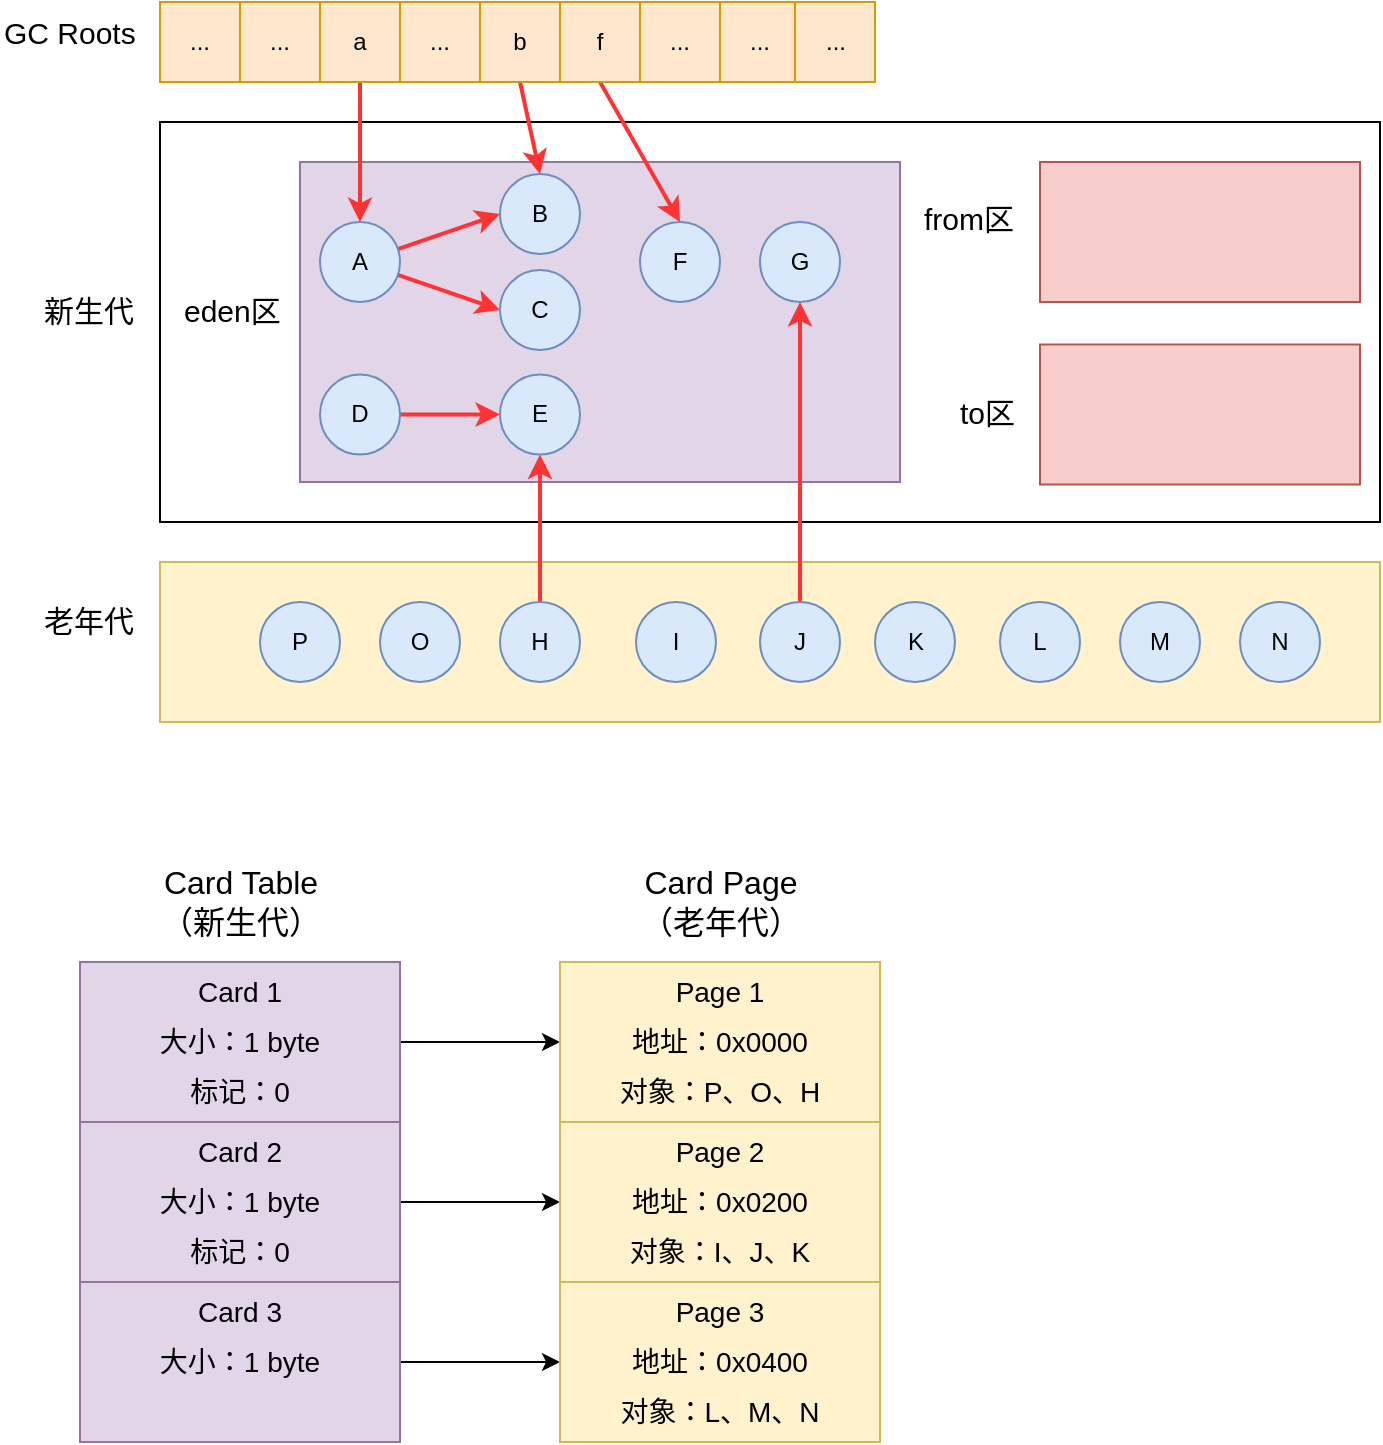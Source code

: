 <mxfile version="15.9.4" type="github">
  <diagram id="aEH5jACzizUmpTFPgsy2" name="Page-1">
    <mxGraphModel dx="865" dy="-1882" grid="1" gridSize="10" guides="1" tooltips="1" connect="1" arrows="1" fold="1" page="1" pageScale="1" pageWidth="827" pageHeight="1169" math="0" shadow="0">
      <root>
        <mxCell id="0" />
        <mxCell id="1" parent="0" />
        <mxCell id="94sb1XKq-b2Q2E7zpPsR-17" value="&lt;div style=&quot;text-align: right&quot;&gt;&lt;span style=&quot;font-size: 15px&quot;&gt;老年代&lt;/span&gt;&lt;/div&gt;" style="text;whiteSpace=wrap;html=1;" parent="1" vertex="1">
          <mxGeometry x="60" y="2653.75" width="50" height="32.5" as="geometry" />
        </mxCell>
        <mxCell id="94sb1XKq-b2Q2E7zpPsR-19" value="" style="rounded=0;whiteSpace=wrap;html=1;" parent="1" vertex="1">
          <mxGeometry x="120" y="2420" width="610" height="200" as="geometry" />
        </mxCell>
        <mxCell id="94sb1XKq-b2Q2E7zpPsR-20" value="&lt;div style=&quot;text-align: right&quot;&gt;&lt;span style=&quot;font-size: 15px&quot;&gt;新生代&lt;/span&gt;&lt;/div&gt;" style="text;whiteSpace=wrap;html=1;" parent="1" vertex="1">
          <mxGeometry x="60" y="2498.75" width="50" height="32.5" as="geometry" />
        </mxCell>
        <mxCell id="94sb1XKq-b2Q2E7zpPsR-21" value="&lt;div style=&quot;text-align: right&quot;&gt;&lt;span style=&quot;font-size: 15px&quot;&gt;eden区&lt;/span&gt;&lt;/div&gt;" style="text;whiteSpace=wrap;html=1;" parent="1" vertex="1">
          <mxGeometry x="130" y="2498.75" width="55" height="32.5" as="geometry" />
        </mxCell>
        <mxCell id="94sb1XKq-b2Q2E7zpPsR-30" value="&lt;div style=&quot;text-align: right&quot;&gt;&lt;span style=&quot;font-size: 15px&quot;&gt;from区&lt;/span&gt;&lt;/div&gt;" style="text;whiteSpace=wrap;html=1;" parent="1" vertex="1">
          <mxGeometry x="500" y="2453.13" width="47.5" height="32.5" as="geometry" />
        </mxCell>
        <mxCell id="94sb1XKq-b2Q2E7zpPsR-31" value="&lt;div style=&quot;text-align: right&quot;&gt;&lt;span style=&quot;font-size: 15px&quot;&gt;to区&lt;/span&gt;&lt;/div&gt;" style="text;whiteSpace=wrap;html=1;" parent="1" vertex="1">
          <mxGeometry x="517.5" y="2550" width="30" height="32.5" as="geometry" />
        </mxCell>
        <mxCell id="94sb1XKq-b2Q2E7zpPsR-56" value="" style="rounded=0;whiteSpace=wrap;html=1;fillColor=#fff2cc;strokeColor=#d6b656;" parent="1" vertex="1">
          <mxGeometry x="120" y="2640" width="610" height="80" as="geometry" />
        </mxCell>
        <mxCell id="94sb1XKq-b2Q2E7zpPsR-57" value="" style="rounded=0;whiteSpace=wrap;html=1;fillColor=#f8cecc;strokeColor=#b85450;" parent="1" vertex="1">
          <mxGeometry x="560" y="2440" width="160" height="70" as="geometry" />
        </mxCell>
        <mxCell id="94sb1XKq-b2Q2E7zpPsR-58" value="" style="rounded=0;whiteSpace=wrap;html=1;fillColor=#f8cecc;strokeColor=#b85450;" parent="1" vertex="1">
          <mxGeometry x="560" y="2531.25" width="160" height="70" as="geometry" />
        </mxCell>
        <mxCell id="94sb1XKq-b2Q2E7zpPsR-71" value="" style="rounded=0;whiteSpace=wrap;html=1;fillColor=#e1d5e7;strokeColor=#9673a6;" parent="1" vertex="1">
          <mxGeometry x="190" y="2440" width="300" height="160" as="geometry" />
        </mxCell>
        <mxCell id="94sb1XKq-b2Q2E7zpPsR-75" value="" style="rounded=0;orthogonalLoop=1;jettySize=auto;html=1;strokeColor=#FF3333;strokeWidth=2;entryX=0;entryY=0.5;entryDx=0;entryDy=0;" parent="1" source="94sb1XKq-b2Q2E7zpPsR-73" target="94sb1XKq-b2Q2E7zpPsR-74" edge="1">
          <mxGeometry relative="1" as="geometry" />
        </mxCell>
        <mxCell id="94sb1XKq-b2Q2E7zpPsR-78" style="rounded=0;orthogonalLoop=1;jettySize=auto;html=1;entryX=0;entryY=0.5;entryDx=0;entryDy=0;strokeColor=#FF3333;strokeWidth=2;" parent="1" source="94sb1XKq-b2Q2E7zpPsR-73" target="94sb1XKq-b2Q2E7zpPsR-76" edge="1">
          <mxGeometry relative="1" as="geometry" />
        </mxCell>
        <mxCell id="94sb1XKq-b2Q2E7zpPsR-73" value="A" style="ellipse;whiteSpace=wrap;html=1;aspect=fixed;fillColor=#dae8fc;strokeColor=#6c8ebf;" parent="1" vertex="1">
          <mxGeometry x="200" y="2470" width="40" height="40" as="geometry" />
        </mxCell>
        <mxCell id="94sb1XKq-b2Q2E7zpPsR-74" value="B" style="ellipse;whiteSpace=wrap;html=1;aspect=fixed;fillColor=#dae8fc;strokeColor=#6c8ebf;" parent="1" vertex="1">
          <mxGeometry x="290" y="2446" width="40" height="40" as="geometry" />
        </mxCell>
        <mxCell id="94sb1XKq-b2Q2E7zpPsR-76" value="C" style="ellipse;whiteSpace=wrap;html=1;aspect=fixed;fillColor=#dae8fc;strokeColor=#6c8ebf;" parent="1" vertex="1">
          <mxGeometry x="290" y="2494" width="40" height="40" as="geometry" />
        </mxCell>
        <mxCell id="94sb1XKq-b2Q2E7zpPsR-82" value="" style="edgeStyle=none;rounded=0;orthogonalLoop=1;jettySize=auto;html=1;strokeColor=#FF3333;strokeWidth=2;" parent="1" source="94sb1XKq-b2Q2E7zpPsR-79" target="94sb1XKq-b2Q2E7zpPsR-81" edge="1">
          <mxGeometry relative="1" as="geometry" />
        </mxCell>
        <mxCell id="94sb1XKq-b2Q2E7zpPsR-79" value="D" style="ellipse;whiteSpace=wrap;html=1;aspect=fixed;fillColor=#dae8fc;strokeColor=#6c8ebf;" parent="1" vertex="1">
          <mxGeometry x="200" y="2546.25" width="40" height="40" as="geometry" />
        </mxCell>
        <mxCell id="94sb1XKq-b2Q2E7zpPsR-81" value="E" style="ellipse;whiteSpace=wrap;html=1;aspect=fixed;fillColor=#dae8fc;strokeColor=#6c8ebf;" parent="1" vertex="1">
          <mxGeometry x="290" y="2546.25" width="40" height="40" as="geometry" />
        </mxCell>
        <mxCell id="94sb1XKq-b2Q2E7zpPsR-83" value="F" style="ellipse;whiteSpace=wrap;html=1;aspect=fixed;fillColor=#dae8fc;strokeColor=#6c8ebf;" parent="1" vertex="1">
          <mxGeometry x="360" y="2470" width="40" height="40" as="geometry" />
        </mxCell>
        <mxCell id="94sb1XKq-b2Q2E7zpPsR-84" value="G" style="ellipse;whiteSpace=wrap;html=1;aspect=fixed;fillColor=#dae8fc;strokeColor=#6c8ebf;" parent="1" vertex="1">
          <mxGeometry x="420" y="2470" width="40" height="40" as="geometry" />
        </mxCell>
        <mxCell id="94sb1XKq-b2Q2E7zpPsR-89" value="" style="edgeStyle=none;rounded=0;orthogonalLoop=1;jettySize=auto;html=1;strokeColor=#FF3333;strokeWidth=2;" parent="1" source="94sb1XKq-b2Q2E7zpPsR-85" target="94sb1XKq-b2Q2E7zpPsR-81" edge="1">
          <mxGeometry relative="1" as="geometry" />
        </mxCell>
        <mxCell id="94sb1XKq-b2Q2E7zpPsR-85" value="H" style="ellipse;whiteSpace=wrap;html=1;aspect=fixed;fillColor=#dae8fc;strokeColor=#6c8ebf;" parent="1" vertex="1">
          <mxGeometry x="290" y="2660" width="40" height="40" as="geometry" />
        </mxCell>
        <mxCell id="94sb1XKq-b2Q2E7zpPsR-86" value="I" style="ellipse;whiteSpace=wrap;html=1;aspect=fixed;fillColor=#dae8fc;strokeColor=#6c8ebf;" parent="1" vertex="1">
          <mxGeometry x="358" y="2660" width="40" height="40" as="geometry" />
        </mxCell>
        <mxCell id="94sb1XKq-b2Q2E7zpPsR-91" style="edgeStyle=none;rounded=0;orthogonalLoop=1;jettySize=auto;html=1;strokeColor=#FF3333;strokeWidth=2;entryX=0.5;entryY=1;entryDx=0;entryDy=0;" parent="1" source="94sb1XKq-b2Q2E7zpPsR-87" target="94sb1XKq-b2Q2E7zpPsR-84" edge="1">
          <mxGeometry relative="1" as="geometry" />
        </mxCell>
        <mxCell id="94sb1XKq-b2Q2E7zpPsR-87" value="J" style="ellipse;whiteSpace=wrap;html=1;aspect=fixed;fillColor=#dae8fc;strokeColor=#6c8ebf;" parent="1" vertex="1">
          <mxGeometry x="420" y="2660" width="40" height="40" as="geometry" />
        </mxCell>
        <mxCell id="94sb1XKq-b2Q2E7zpPsR-88" value="K" style="ellipse;whiteSpace=wrap;html=1;aspect=fixed;fillColor=#dae8fc;strokeColor=#6c8ebf;" parent="1" vertex="1">
          <mxGeometry x="477.5" y="2660" width="40" height="40" as="geometry" />
        </mxCell>
        <mxCell id="94sb1XKq-b2Q2E7zpPsR-92" value="&lt;div style=&quot;text-align: right&quot;&gt;&lt;span style=&quot;font-size: 15px&quot;&gt;GC Roots&lt;/span&gt;&lt;/div&gt;" style="text;whiteSpace=wrap;html=1;" parent="1" vertex="1">
          <mxGeometry x="40" y="2360" width="70" height="32.5" as="geometry" />
        </mxCell>
        <mxCell id="94sb1XKq-b2Q2E7zpPsR-99" style="edgeStyle=none;rounded=0;orthogonalLoop=1;jettySize=auto;html=1;entryX=0.5;entryY=0;entryDx=0;entryDy=0;strokeColor=#FF3333;strokeWidth=2;exitX=0.5;exitY=1;exitDx=0;exitDy=0;" parent="1" source="94sb1XKq-b2Q2E7zpPsR-93" target="94sb1XKq-b2Q2E7zpPsR-73" edge="1">
          <mxGeometry relative="1" as="geometry" />
        </mxCell>
        <mxCell id="94sb1XKq-b2Q2E7zpPsR-93" value="a" style="rounded=0;whiteSpace=wrap;html=1;fillColor=#ffe6cc;strokeColor=#d79b00;" parent="1" vertex="1">
          <mxGeometry x="200" y="2360" width="40" height="40" as="geometry" />
        </mxCell>
        <mxCell id="94sb1XKq-b2Q2E7zpPsR-100" style="edgeStyle=none;rounded=0;orthogonalLoop=1;jettySize=auto;html=1;entryX=0.5;entryY=0;entryDx=0;entryDy=0;strokeColor=#FF3333;strokeWidth=2;exitX=0.5;exitY=1;exitDx=0;exitDy=0;" parent="1" source="94sb1XKq-b2Q2E7zpPsR-97" target="94sb1XKq-b2Q2E7zpPsR-74" edge="1">
          <mxGeometry relative="1" as="geometry" />
        </mxCell>
        <mxCell id="94sb1XKq-b2Q2E7zpPsR-97" value="b" style="rounded=0;whiteSpace=wrap;html=1;fillColor=#ffe6cc;strokeColor=#d79b00;" parent="1" vertex="1">
          <mxGeometry x="280" y="2360" width="40" height="40" as="geometry" />
        </mxCell>
        <mxCell id="94sb1XKq-b2Q2E7zpPsR-102" style="edgeStyle=none;rounded=0;orthogonalLoop=1;jettySize=auto;html=1;entryX=0.5;entryY=0;entryDx=0;entryDy=0;strokeColor=#FF3333;strokeWidth=2;exitX=0.5;exitY=1;exitDx=0;exitDy=0;" parent="1" source="94sb1XKq-b2Q2E7zpPsR-98" target="94sb1XKq-b2Q2E7zpPsR-83" edge="1">
          <mxGeometry relative="1" as="geometry" />
        </mxCell>
        <mxCell id="94sb1XKq-b2Q2E7zpPsR-98" value="f" style="rounded=0;whiteSpace=wrap;html=1;fillColor=#ffe6cc;strokeColor=#d79b00;" parent="1" vertex="1">
          <mxGeometry x="320" y="2360" width="40" height="40" as="geometry" />
        </mxCell>
        <mxCell id="94sb1XKq-b2Q2E7zpPsR-103" value="..." style="rounded=0;whiteSpace=wrap;html=1;fillColor=#ffe6cc;strokeColor=#d79b00;" parent="1" vertex="1">
          <mxGeometry x="120" y="2360" width="40" height="40" as="geometry" />
        </mxCell>
        <mxCell id="94sb1XKq-b2Q2E7zpPsR-105" value="..." style="rounded=0;whiteSpace=wrap;html=1;fillColor=#ffe6cc;strokeColor=#d79b00;" parent="1" vertex="1">
          <mxGeometry x="160" y="2360" width="40" height="40" as="geometry" />
        </mxCell>
        <mxCell id="94sb1XKq-b2Q2E7zpPsR-106" value="..." style="rounded=0;whiteSpace=wrap;html=1;fillColor=#ffe6cc;strokeColor=#d79b00;" parent="1" vertex="1">
          <mxGeometry x="360" y="2360" width="40" height="40" as="geometry" />
        </mxCell>
        <mxCell id="94sb1XKq-b2Q2E7zpPsR-107" value="..." style="rounded=0;whiteSpace=wrap;html=1;fillColor=#ffe6cc;strokeColor=#d79b00;" parent="1" vertex="1">
          <mxGeometry x="400" y="2360" width="40" height="40" as="geometry" />
        </mxCell>
        <mxCell id="94sb1XKq-b2Q2E7zpPsR-108" value="..." style="rounded=0;whiteSpace=wrap;html=1;fillColor=#ffe6cc;strokeColor=#d79b00;" parent="1" vertex="1">
          <mxGeometry x="240" y="2360" width="40" height="40" as="geometry" />
        </mxCell>
        <mxCell id="94sb1XKq-b2Q2E7zpPsR-109" value="..." style="rounded=0;whiteSpace=wrap;html=1;fillColor=#ffe6cc;strokeColor=#d79b00;" parent="1" vertex="1">
          <mxGeometry x="437.5" y="2360" width="40" height="40" as="geometry" />
        </mxCell>
        <mxCell id="f14MvPXdAyqc0zy2qjfc-22" value="L&lt;span style=&quot;color: rgba(0 , 0 , 0 , 0) ; font-family: monospace ; font-size: 0px&quot;&gt;%3CmxGraphModel%3E%3Croot%3E%3CmxCell%20id%3D%220%22%2F%3E%3CmxCell%20id%3D%221%22%20parent%3D%220%22%2F%3E%3CmxCell%20id%3D%222%22%20value%3D%22H%22%20style%3D%22ellipse%3BwhiteSpace%3Dwrap%3Bhtml%3D1%3Baspect%3Dfixed%3BfillColor%3D%23dae8fc%3BstrokeColor%3D%236c8ebf%3B%22%20vertex%3D%221%22%20parent%3D%221%22%3E%3CmxGeometry%20x%3D%22290%22%20y%3D%222660%22%20width%3D%2240%22%20height%3D%2240%22%20as%3D%22geometry%22%2F%3E%3C%2FmxCell%3E%3C%2Froot%3E%3C%2FmxGraphModel%3E&lt;/span&gt;" style="ellipse;whiteSpace=wrap;html=1;aspect=fixed;fillColor=#dae8fc;strokeColor=#6c8ebf;" vertex="1" parent="1">
          <mxGeometry x="540" y="2660" width="40" height="40" as="geometry" />
        </mxCell>
        <mxCell id="f14MvPXdAyqc0zy2qjfc-23" value="M" style="ellipse;whiteSpace=wrap;html=1;aspect=fixed;fillColor=#dae8fc;strokeColor=#6c8ebf;" vertex="1" parent="1">
          <mxGeometry x="600" y="2660" width="40" height="40" as="geometry" />
        </mxCell>
        <mxCell id="f14MvPXdAyqc0zy2qjfc-24" value="N" style="ellipse;whiteSpace=wrap;html=1;aspect=fixed;fillColor=#dae8fc;strokeColor=#6c8ebf;" vertex="1" parent="1">
          <mxGeometry x="660" y="2660" width="40" height="40" as="geometry" />
        </mxCell>
        <mxCell id="f14MvPXdAyqc0zy2qjfc-25" value="O" style="ellipse;whiteSpace=wrap;html=1;aspect=fixed;fillColor=#dae8fc;strokeColor=#6c8ebf;" vertex="1" parent="1">
          <mxGeometry x="230" y="2660" width="40" height="40" as="geometry" />
        </mxCell>
        <mxCell id="f14MvPXdAyqc0zy2qjfc-26" value="P" style="ellipse;whiteSpace=wrap;html=1;aspect=fixed;fillColor=#dae8fc;strokeColor=#6c8ebf;" vertex="1" parent="1">
          <mxGeometry x="170" y="2660" width="40" height="40" as="geometry" />
        </mxCell>
        <mxCell id="f14MvPXdAyqc0zy2qjfc-74" style="edgeStyle=orthogonalEdgeStyle;rounded=0;orthogonalLoop=1;jettySize=auto;html=1;entryX=0;entryY=0.5;entryDx=0;entryDy=0;fontSize=14;" edge="1" parent="1" source="f14MvPXdAyqc0zy2qjfc-1" target="f14MvPXdAyqc0zy2qjfc-28">
          <mxGeometry relative="1" as="geometry" />
        </mxCell>
        <mxCell id="f14MvPXdAyqc0zy2qjfc-75" style="edgeStyle=orthogonalEdgeStyle;rounded=0;orthogonalLoop=1;jettySize=auto;html=1;entryX=0;entryY=0.5;entryDx=0;entryDy=0;fontSize=14;" edge="1" parent="1" source="f14MvPXdAyqc0zy2qjfc-51" target="f14MvPXdAyqc0zy2qjfc-65">
          <mxGeometry relative="1" as="geometry" />
        </mxCell>
        <mxCell id="f14MvPXdAyqc0zy2qjfc-76" style="edgeStyle=orthogonalEdgeStyle;rounded=0;orthogonalLoop=1;jettySize=auto;html=1;entryX=0;entryY=0.5;entryDx=0;entryDy=0;fontSize=14;" edge="1" parent="1" source="f14MvPXdAyqc0zy2qjfc-56" target="f14MvPXdAyqc0zy2qjfc-70">
          <mxGeometry relative="1" as="geometry" />
        </mxCell>
        <mxCell id="f14MvPXdAyqc0zy2qjfc-77" value="" style="group" vertex="1" connectable="0" parent="1">
          <mxGeometry x="320" y="2790" width="160" height="290" as="geometry" />
        </mxCell>
        <mxCell id="f14MvPXdAyqc0zy2qjfc-4" value="&lt;font style=&quot;font-size: 16px&quot;&gt;Card Page&lt;br&gt;（老年代）&lt;br&gt;&lt;/font&gt;" style="text;html=1;align=center;verticalAlign=middle;resizable=0;points=[];autosize=1;strokeColor=none;fillColor=none;" vertex="1" parent="f14MvPXdAyqc0zy2qjfc-77">
          <mxGeometry x="30" width="100" height="40" as="geometry" />
        </mxCell>
        <mxCell id="f14MvPXdAyqc0zy2qjfc-63" value="" style="group" vertex="1" connectable="0" parent="f14MvPXdAyqc0zy2qjfc-77">
          <mxGeometry y="50" width="160" height="80" as="geometry" />
        </mxCell>
        <mxCell id="f14MvPXdAyqc0zy2qjfc-28" value="" style="rounded=0;whiteSpace=wrap;html=1;fillColor=#fff2cc;strokeColor=#d6b656;" vertex="1" parent="f14MvPXdAyqc0zy2qjfc-63">
          <mxGeometry width="160" height="80" as="geometry" />
        </mxCell>
        <mxCell id="f14MvPXdAyqc0zy2qjfc-60" value="Page 1" style="text;html=1;strokeColor=none;fillColor=none;align=center;verticalAlign=middle;whiteSpace=wrap;rounded=0;fontSize=14;" vertex="1" parent="f14MvPXdAyqc0zy2qjfc-63">
          <mxGeometry x="50" width="60" height="30" as="geometry" />
        </mxCell>
        <mxCell id="f14MvPXdAyqc0zy2qjfc-61" value="地址：0x0000" style="text;html=1;strokeColor=none;fillColor=none;align=center;verticalAlign=middle;whiteSpace=wrap;rounded=0;fontSize=14;" vertex="1" parent="f14MvPXdAyqc0zy2qjfc-63">
          <mxGeometry x="30" y="25" width="100" height="30" as="geometry" />
        </mxCell>
        <mxCell id="f14MvPXdAyqc0zy2qjfc-62" value="对象：P、O、H" style="text;html=1;strokeColor=none;fillColor=none;align=center;verticalAlign=middle;whiteSpace=wrap;rounded=0;fontSize=14;" vertex="1" parent="f14MvPXdAyqc0zy2qjfc-63">
          <mxGeometry x="15" y="50" width="130" height="30" as="geometry" />
        </mxCell>
        <mxCell id="f14MvPXdAyqc0zy2qjfc-64" value="" style="group;fillColor=#fff2cc;strokeColor=#d6b656;" vertex="1" connectable="0" parent="f14MvPXdAyqc0zy2qjfc-77">
          <mxGeometry y="130" width="160" height="80" as="geometry" />
        </mxCell>
        <mxCell id="f14MvPXdAyqc0zy2qjfc-65" value="" style="rounded=0;whiteSpace=wrap;html=1;fillColor=#fff2cc;strokeColor=#d6b656;" vertex="1" parent="f14MvPXdAyqc0zy2qjfc-64">
          <mxGeometry width="160" height="80" as="geometry" />
        </mxCell>
        <mxCell id="f14MvPXdAyqc0zy2qjfc-66" value="Page 2" style="text;html=1;strokeColor=none;fillColor=none;align=center;verticalAlign=middle;whiteSpace=wrap;rounded=0;fontSize=14;" vertex="1" parent="f14MvPXdAyqc0zy2qjfc-64">
          <mxGeometry x="50" width="60" height="30" as="geometry" />
        </mxCell>
        <mxCell id="f14MvPXdAyqc0zy2qjfc-67" value="地址：0x0200" style="text;html=1;strokeColor=none;fillColor=none;align=center;verticalAlign=middle;whiteSpace=wrap;rounded=0;fontSize=14;" vertex="1" parent="f14MvPXdAyqc0zy2qjfc-64">
          <mxGeometry x="30" y="25" width="100" height="30" as="geometry" />
        </mxCell>
        <mxCell id="f14MvPXdAyqc0zy2qjfc-68" value="对象：I、J、K" style="text;html=1;strokeColor=none;fillColor=none;align=center;verticalAlign=middle;whiteSpace=wrap;rounded=0;fontSize=14;" vertex="1" parent="f14MvPXdAyqc0zy2qjfc-64">
          <mxGeometry x="15" y="50" width="130" height="30" as="geometry" />
        </mxCell>
        <mxCell id="f14MvPXdAyqc0zy2qjfc-69" value="" style="group;fillColor=#fff2cc;strokeColor=#d6b656;" vertex="1" connectable="0" parent="f14MvPXdAyqc0zy2qjfc-77">
          <mxGeometry y="210" width="160" height="80" as="geometry" />
        </mxCell>
        <mxCell id="f14MvPXdAyqc0zy2qjfc-70" value="" style="rounded=0;whiteSpace=wrap;html=1;fillColor=#fff2cc;strokeColor=#d6b656;" vertex="1" parent="f14MvPXdAyqc0zy2qjfc-69">
          <mxGeometry width="160" height="80" as="geometry" />
        </mxCell>
        <mxCell id="f14MvPXdAyqc0zy2qjfc-71" value="Page 3" style="text;html=1;strokeColor=none;fillColor=none;align=center;verticalAlign=middle;whiteSpace=wrap;rounded=0;fontSize=14;" vertex="1" parent="f14MvPXdAyqc0zy2qjfc-69">
          <mxGeometry x="50" width="60" height="30" as="geometry" />
        </mxCell>
        <mxCell id="f14MvPXdAyqc0zy2qjfc-72" value="地址：0x0400" style="text;html=1;strokeColor=none;fillColor=none;align=center;verticalAlign=middle;whiteSpace=wrap;rounded=0;fontSize=14;" vertex="1" parent="f14MvPXdAyqc0zy2qjfc-69">
          <mxGeometry x="30" y="25" width="100" height="30" as="geometry" />
        </mxCell>
        <mxCell id="f14MvPXdAyqc0zy2qjfc-73" value="对象：L、M、N" style="text;html=1;strokeColor=none;fillColor=none;align=center;verticalAlign=middle;whiteSpace=wrap;rounded=0;fontSize=14;" vertex="1" parent="f14MvPXdAyqc0zy2qjfc-69">
          <mxGeometry x="15" y="50" width="130" height="30" as="geometry" />
        </mxCell>
        <mxCell id="f14MvPXdAyqc0zy2qjfc-78" value="" style="group" vertex="1" connectable="0" parent="1">
          <mxGeometry x="80" y="2790" width="160" height="290" as="geometry" />
        </mxCell>
        <mxCell id="f14MvPXdAyqc0zy2qjfc-2" value="&lt;font style=&quot;font-size: 16px&quot;&gt;Card Table&lt;br&gt;（新生代）&lt;br&gt;&lt;/font&gt;" style="text;html=1;align=center;verticalAlign=middle;resizable=0;points=[];autosize=1;strokeColor=none;fillColor=none;" vertex="1" parent="f14MvPXdAyqc0zy2qjfc-78">
          <mxGeometry x="30" width="100" height="40" as="geometry" />
        </mxCell>
        <mxCell id="f14MvPXdAyqc0zy2qjfc-35" value="" style="group;fillColor=#e1d5e7;strokeColor=#9673a6;" vertex="1" connectable="0" parent="f14MvPXdAyqc0zy2qjfc-78">
          <mxGeometry y="50" width="160" height="80" as="geometry" />
        </mxCell>
        <mxCell id="f14MvPXdAyqc0zy2qjfc-1" value="" style="rounded=0;whiteSpace=wrap;html=1;fillColor=#e1d5e7;strokeColor=#9673a6;" vertex="1" parent="f14MvPXdAyqc0zy2qjfc-35">
          <mxGeometry width="160" height="80" as="geometry" />
        </mxCell>
        <mxCell id="f14MvPXdAyqc0zy2qjfc-33" value="Card 1" style="text;html=1;strokeColor=none;fillColor=none;align=center;verticalAlign=middle;whiteSpace=wrap;rounded=0;fontSize=14;" vertex="1" parent="f14MvPXdAyqc0zy2qjfc-35">
          <mxGeometry x="50" width="60" height="30" as="geometry" />
        </mxCell>
        <mxCell id="f14MvPXdAyqc0zy2qjfc-34" value="大小：1 byte" style="text;html=1;strokeColor=none;fillColor=none;align=center;verticalAlign=middle;whiteSpace=wrap;rounded=0;fontSize=14;" vertex="1" parent="f14MvPXdAyqc0zy2qjfc-35">
          <mxGeometry x="30" y="25" width="100" height="30" as="geometry" />
        </mxCell>
        <mxCell id="f14MvPXdAyqc0zy2qjfc-49" value="标记：0" style="text;html=1;strokeColor=none;fillColor=none;align=center;verticalAlign=middle;whiteSpace=wrap;rounded=0;fontSize=14;" vertex="1" parent="f14MvPXdAyqc0zy2qjfc-35">
          <mxGeometry x="30" y="50" width="100" height="30" as="geometry" />
        </mxCell>
        <mxCell id="f14MvPXdAyqc0zy2qjfc-50" value="" style="group;fillColor=#e1d5e7;strokeColor=#9673a6;" vertex="1" connectable="0" parent="f14MvPXdAyqc0zy2qjfc-78">
          <mxGeometry y="130" width="160" height="80" as="geometry" />
        </mxCell>
        <mxCell id="f14MvPXdAyqc0zy2qjfc-51" value="" style="rounded=0;whiteSpace=wrap;html=1;fillColor=#e1d5e7;strokeColor=#9673a6;" vertex="1" parent="f14MvPXdAyqc0zy2qjfc-50">
          <mxGeometry width="160" height="80" as="geometry" />
        </mxCell>
        <mxCell id="f14MvPXdAyqc0zy2qjfc-52" value="Card 2" style="text;html=1;strokeColor=none;fillColor=none;align=center;verticalAlign=middle;whiteSpace=wrap;rounded=0;fontSize=14;" vertex="1" parent="f14MvPXdAyqc0zy2qjfc-50">
          <mxGeometry x="50" width="60" height="30" as="geometry" />
        </mxCell>
        <mxCell id="f14MvPXdAyqc0zy2qjfc-53" value="大小：1 byte" style="text;html=1;strokeColor=none;fillColor=none;align=center;verticalAlign=middle;whiteSpace=wrap;rounded=0;fontSize=14;" vertex="1" parent="f14MvPXdAyqc0zy2qjfc-50">
          <mxGeometry x="30" y="25" width="100" height="30" as="geometry" />
        </mxCell>
        <mxCell id="f14MvPXdAyqc0zy2qjfc-54" value="标记：0" style="text;html=1;strokeColor=none;fillColor=none;align=center;verticalAlign=middle;whiteSpace=wrap;rounded=0;fontSize=14;" vertex="1" parent="f14MvPXdAyqc0zy2qjfc-50">
          <mxGeometry x="30" y="50" width="100" height="30" as="geometry" />
        </mxCell>
        <mxCell id="f14MvPXdAyqc0zy2qjfc-55" value="" style="group" vertex="1" connectable="0" parent="f14MvPXdAyqc0zy2qjfc-78">
          <mxGeometry y="210" width="160" height="80" as="geometry" />
        </mxCell>
        <mxCell id="f14MvPXdAyqc0zy2qjfc-56" value="" style="rounded=0;whiteSpace=wrap;html=1;fillColor=#e1d5e7;strokeColor=#9673a6;" vertex="1" parent="f14MvPXdAyqc0zy2qjfc-55">
          <mxGeometry width="160" height="80" as="geometry" />
        </mxCell>
        <mxCell id="f14MvPXdAyqc0zy2qjfc-57" value="Card 3" style="text;html=1;strokeColor=none;fillColor=none;align=center;verticalAlign=middle;whiteSpace=wrap;rounded=0;fontSize=14;" vertex="1" parent="f14MvPXdAyqc0zy2qjfc-55">
          <mxGeometry x="50" width="60" height="30" as="geometry" />
        </mxCell>
        <mxCell id="f14MvPXdAyqc0zy2qjfc-58" value="大小：1 byte" style="text;html=1;strokeColor=none;fillColor=none;align=center;verticalAlign=middle;whiteSpace=wrap;rounded=0;fontSize=14;" vertex="1" parent="f14MvPXdAyqc0zy2qjfc-55">
          <mxGeometry x="30" y="25" width="100" height="30" as="geometry" />
        </mxCell>
      </root>
    </mxGraphModel>
  </diagram>
</mxfile>
